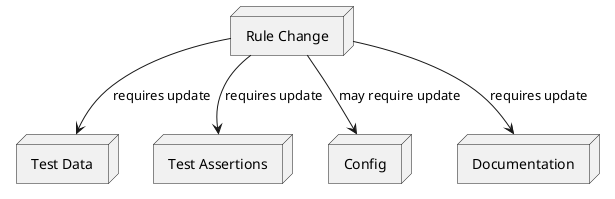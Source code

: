 @startuml Rule Change Impact
   
   node "Rule Change" as RC
   node "Test Data" as TD
   node "Test Assertions" as TA
   node "Config" as C
   node "Documentation" as D
   
   RC --> TD : requires update
   RC --> TA : requires update
   RC --> C : may require update
   RC --> D : requires update
   
   @enduml
